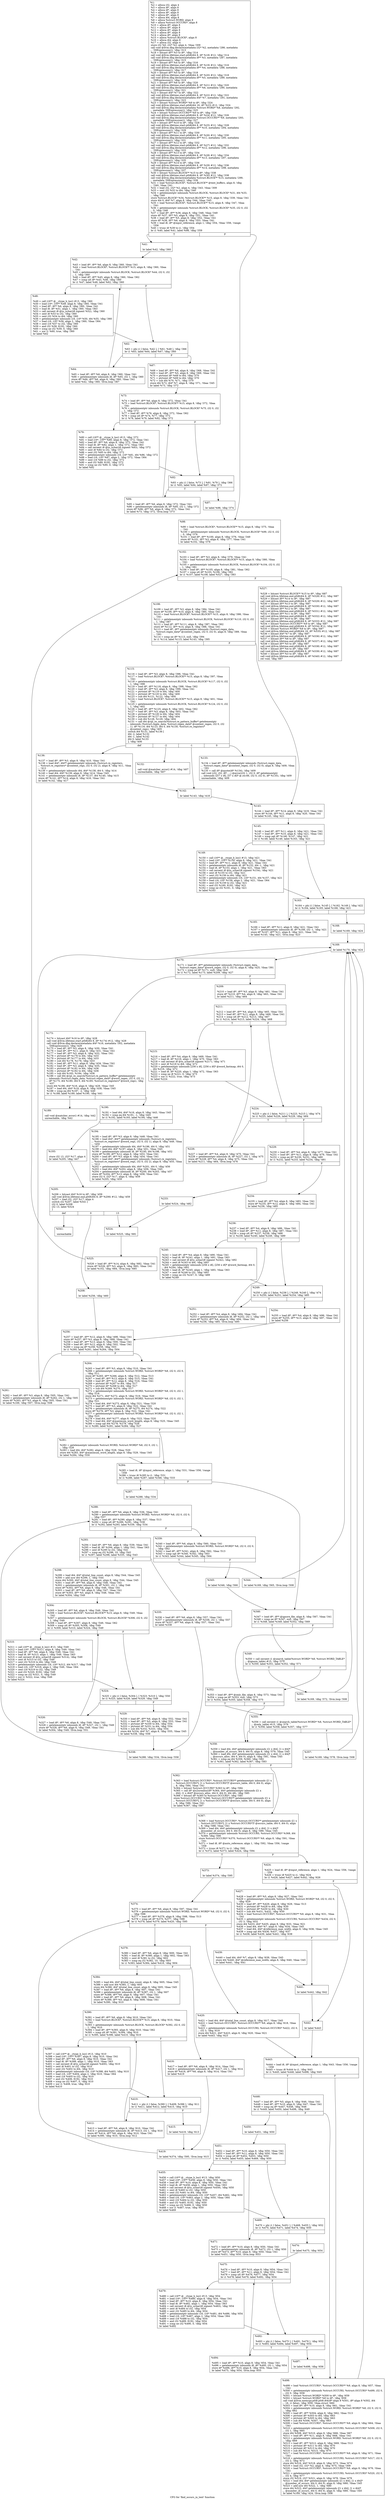 digraph "CFG for 'find_occurs_in_text' function" {
	label="CFG for 'find_occurs_in_text' function";

	Node0x221f180 [shape=record,label="{%1:\l  %2 = alloca i32, align 4\l  %3 = alloca i8*, align 8\l  %4 = alloca i8*, align 8\l  %5 = alloca i8*, align 8\l  %6 = alloca i8*, align 8\l  %7 = alloca i64, align 8\l  %8 = alloca %struct.WORD, align 8\l  %9 = alloca %struct.OCCURS*, align 8\l  %10 = alloca i8*, align 8\l  %11 = alloca i8*, align 8\l  %12 = alloca i8*, align 8\l  %13 = alloca i8*, align 8\l  %14 = alloca i8*, align 8\l  %15 = alloca %struct.BLOCK*, align 8\l  %16 = alloca i64, align 8\l  %17 = alloca i32, align 4\l  store i32 %0, i32* %2, align 4, !tbaa !309\l  call void @llvm.dbg.declare(metadata i32* %2, metadata !286, metadata\l... !DIExpression()), !dbg !313\l  %18 = bitcast i8** %3 to i8*, !dbg !314\l  call void @llvm.lifetime.start.p0i8(i64 8, i8* %18) #12, !dbg !314\l  call void @llvm.dbg.declare(metadata i8** %3, metadata !287, metadata\l... !DIExpression()), !dbg !315\l  %19 = bitcast i8** %4 to i8*, !dbg !316\l  call void @llvm.lifetime.start.p0i8(i64 8, i8* %19) #12, !dbg !316\l  call void @llvm.dbg.declare(metadata i8** %4, metadata !288, metadata\l... !DIExpression()), !dbg !317\l  %20 = bitcast i8** %5 to i8*, !dbg !318\l  call void @llvm.lifetime.start.p0i8(i64 8, i8* %20) #12, !dbg !318\l  call void @llvm.dbg.declare(metadata i8** %5, metadata !289, metadata\l... !DIExpression()), !dbg !319\l  %21 = bitcast i8** %6 to i8*, !dbg !320\l  call void @llvm.lifetime.start.p0i8(i64 8, i8* %21) #12, !dbg !320\l  call void @llvm.dbg.declare(metadata i8** %6, metadata !290, metadata\l... !DIExpression()), !dbg !321\l  %22 = bitcast i64* %7 to i8*, !dbg !322\l  call void @llvm.lifetime.start.p0i8(i64 8, i8* %22) #12, !dbg !322\l  call void @llvm.dbg.declare(metadata i64* %7, metadata !291, metadata\l... !DIExpression()), !dbg !323\l  %23 = bitcast %struct.WORD* %8 to i8*, !dbg !324\l  call void @llvm.lifetime.start.p0i8(i64 16, i8* %23) #12, !dbg !324\l  call void @llvm.dbg.declare(metadata %struct.WORD* %8, metadata !292,\l... metadata !DIExpression()), !dbg !325\l  %24 = bitcast %struct.OCCURS** %9 to i8*, !dbg !326\l  call void @llvm.lifetime.start.p0i8(i64 8, i8* %24) #12, !dbg !326\l  call void @llvm.dbg.declare(metadata %struct.OCCURS** %9, metadata !293,\l... metadata !DIExpression()), !dbg !327\l  %25 = bitcast i8** %10 to i8*, !dbg !328\l  call void @llvm.lifetime.start.p0i8(i64 8, i8* %25) #12, !dbg !328\l  call void @llvm.dbg.declare(metadata i8** %10, metadata !294, metadata\l... !DIExpression()), !dbg !329\l  %26 = bitcast i8** %11 to i8*, !dbg !330\l  call void @llvm.lifetime.start.p0i8(i64 8, i8* %26) #12, !dbg !330\l  call void @llvm.dbg.declare(metadata i8** %11, metadata !295, metadata\l... !DIExpression()), !dbg !331\l  %27 = bitcast i8** %12 to i8*, !dbg !332\l  call void @llvm.lifetime.start.p0i8(i64 8, i8* %27) #12, !dbg !332\l  call void @llvm.dbg.declare(metadata i8** %12, metadata !296, metadata\l... !DIExpression()), !dbg !333\l  %28 = bitcast i8** %13 to i8*, !dbg !334\l  call void @llvm.lifetime.start.p0i8(i64 8, i8* %28) #12, !dbg !334\l  call void @llvm.dbg.declare(metadata i8** %13, metadata !297, metadata\l... !DIExpression()), !dbg !335\l  %29 = bitcast i8** %14 to i8*, !dbg !336\l  call void @llvm.lifetime.start.p0i8(i64 8, i8* %29) #12, !dbg !336\l  call void @llvm.dbg.declare(metadata i8** %14, metadata !298, metadata\l... !DIExpression()), !dbg !337\l  %30 = bitcast %struct.BLOCK** %15 to i8*, !dbg !338\l  call void @llvm.lifetime.start.p0i8(i64 8, i8* %30) #12, !dbg !338\l  call void @llvm.dbg.declare(metadata %struct.BLOCK** %15, metadata !299,\l... metadata !DIExpression()), !dbg !339\l  %31 = load %struct.BLOCK*, %struct.BLOCK** @text_buffers, align 8, !dbg\l... !340, !tbaa !341\l  %32 = load i32, i32* %2, align 4, !dbg !343, !tbaa !309\l  %33 = sext i32 %32 to i64, !dbg !340\l  %34 = getelementptr inbounds %struct.BLOCK, %struct.BLOCK* %31, i64 %33,\l... !dbg !340\l  store %struct.BLOCK* %34, %struct.BLOCK** %15, align 8, !dbg !339, !tbaa !341\l  store i64 0, i64* %7, align 8, !dbg !344, !tbaa !345\l  %35 = load %struct.BLOCK*, %struct.BLOCK** %15, align 8, !dbg !347, !tbaa\l... !341\l  %36 = getelementptr inbounds %struct.BLOCK, %struct.BLOCK* %35, i32 0, i32\l... 0, !dbg !348\l  %37 = load i8*, i8** %36, align 8, !dbg !348, !tbaa !349\l  store i8* %37, i8** %5, align 8, !dbg !351, !tbaa !341\l  %38 = load i8*, i8** %5, align 8, !dbg !352, !tbaa !341\l  store i8* %38, i8** %6, align 8, !dbg !353, !tbaa !341\l  %39 = load i8, i8* @input_reference, align 1, !dbg !354, !tbaa !356, !range\l... !358\l  %40 = trunc i8 %39 to i1, !dbg !354\l  br i1 %40, label %41, label %98, !dbg !359\l|{<s0>T|<s1>F}}"];
	Node0x221f180:s0 -> Node0x221f580;
	Node0x221f180:s1 -> Node0x221f8f0;
	Node0x221f580 [shape=record,label="{%41:\l\l  br label %42, !dbg !360\l}"];
	Node0x221f580 -> Node0x221f5d0;
	Node0x221f5d0 [shape=record,label="{%42:\l\l  %43 = load i8*, i8** %6, align 8, !dbg !360, !tbaa !341\l  %44 = load %struct.BLOCK*, %struct.BLOCK** %15, align 8, !dbg !360, !tbaa\l... !341\l  %45 = getelementptr inbounds %struct.BLOCK, %struct.BLOCK* %44, i32 0, i32\l... 1, !dbg !360\l  %46 = load i8*, i8** %45, align 8, !dbg !360, !tbaa !362\l  %47 = icmp ult i8* %43, %46, !dbg !360\l  br i1 %47, label %48, label %62, !dbg !360\l|{<s0>T|<s1>F}}"];
	Node0x221f5d0:s0 -> Node0x221f620;
	Node0x221f5d0:s1 -> Node0x221f670;
	Node0x221f620 [shape=record,label="{%48:\l\l  %49 = call i16** @__ctype_b_loc() #13, !dbg !360\l  %50 = load i16*, i16** %49, align 8, !dbg !360, !tbaa !341\l  %51 = load i8*, i8** %6, align 8, !dbg !360, !tbaa !341\l  %52 = load i8, i8* %51, align 1, !dbg !360, !tbaa !363\l  %53 = call zeroext i8 @to_uchar(i8 signext %52), !dbg !360\l  %54 = zext i8 %53 to i32, !dbg !360\l  %55 = sext i32 %54 to i64, !dbg !360\l  %56 = getelementptr inbounds i16, i16* %50, i64 %55, !dbg !360\l  %57 = load i16, i16* %56, align 2, !dbg !360, !tbaa !364\l  %58 = zext i16 %57 to i32, !dbg !360\l  %59 = and i32 %58, 8192, !dbg !360\l  %60 = icmp ne i32 %59, 0, !dbg !360\l  %61 = xor i1 %60, true, !dbg !360\l  br label %62\l}"];
	Node0x221f620 -> Node0x221f670;
	Node0x221f670 [shape=record,label="{%62:\l\l  %63 = phi i1 [ false, %42 ], [ %61, %48 ], !dbg !366\l  br i1 %63, label %64, label %67, !dbg !360\l|{<s0>T|<s1>F}}"];
	Node0x221f670:s0 -> Node0x221f6c0;
	Node0x221f670:s1 -> Node0x221f710;
	Node0x221f6c0 [shape=record,label="{%64:\l\l  %65 = load i8*, i8** %6, align 8, !dbg !360, !tbaa !341\l  %66 = getelementptr inbounds i8, i8* %65, i32 1, !dbg !360\l  store i8* %66, i8** %6, align 8, !dbg !360, !tbaa !341\l  br label %42, !dbg !360, !llvm.loop !367\l}"];
	Node0x221f6c0 -> Node0x221f5d0;
	Node0x221f710 [shape=record,label="{%67:\l\l  %68 = load i8*, i8** %6, align 8, !dbg !368, !tbaa !341\l  %69 = load i8*, i8** %5, align 8, !dbg !369, !tbaa !341\l  %70 = ptrtoint i8* %68 to i64, !dbg !370\l  %71 = ptrtoint i8* %69 to i64, !dbg !370\l  %72 = sub i64 %70, %71, !dbg !370\l  store i64 %72, i64* %7, align 8, !dbg !371, !tbaa !345\l  br label %73, !dbg !372\l}"];
	Node0x221f710 -> Node0x221f760;
	Node0x221f760 [shape=record,label="{%73:\l\l  %74 = load i8*, i8** %6, align 8, !dbg !372, !tbaa !341\l  %75 = load %struct.BLOCK*, %struct.BLOCK** %15, align 8, !dbg !372, !tbaa\l... !341\l  %76 = getelementptr inbounds %struct.BLOCK, %struct.BLOCK* %75, i32 0, i32\l... 1, !dbg !372\l  %77 = load i8*, i8** %76, align 8, !dbg !372, !tbaa !362\l  %78 = icmp ult i8* %74, %77, !dbg !372\l  br i1 %78, label %79, label %92, !dbg !372\l|{<s0>T|<s1>F}}"];
	Node0x221f760:s0 -> Node0x221f7b0;
	Node0x221f760:s1 -> Node0x221f800;
	Node0x221f7b0 [shape=record,label="{%79:\l\l  %80 = call i16** @__ctype_b_loc() #13, !dbg !372\l  %81 = load i16*, i16** %80, align 8, !dbg !372, !tbaa !341\l  %82 = load i8*, i8** %6, align 8, !dbg !372, !tbaa !341\l  %83 = load i8, i8* %82, align 1, !dbg !372, !tbaa !363\l  %84 = call zeroext i8 @to_uchar(i8 signext %83), !dbg !372\l  %85 = zext i8 %84 to i32, !dbg !372\l  %86 = sext i32 %85 to i64, !dbg !372\l  %87 = getelementptr inbounds i16, i16* %81, i64 %86, !dbg !372\l  %88 = load i16, i16* %87, align 2, !dbg !372, !tbaa !364\l  %89 = zext i16 %88 to i32, !dbg !372\l  %90 = and i32 %89, 8192, !dbg !372\l  %91 = icmp ne i32 %90, 0, !dbg !372\l  br label %92\l}"];
	Node0x221f7b0 -> Node0x221f800;
	Node0x221f800 [shape=record,label="{%92:\l\l  %93 = phi i1 [ false, %73 ], [ %91, %79 ], !dbg !366\l  br i1 %93, label %94, label %97, !dbg !372\l|{<s0>T|<s1>F}}"];
	Node0x221f800:s0 -> Node0x221f850;
	Node0x221f800:s1 -> Node0x221f8a0;
	Node0x221f850 [shape=record,label="{%94:\l\l  %95 = load i8*, i8** %6, align 8, !dbg !372, !tbaa !341\l  %96 = getelementptr inbounds i8, i8* %95, i32 1, !dbg !372\l  store i8* %96, i8** %6, align 8, !dbg !372, !tbaa !341\l  br label %73, !dbg !372, !llvm.loop !373\l}"];
	Node0x221f850 -> Node0x221f760;
	Node0x221f8a0 [shape=record,label="{%97:\l\l  br label %98, !dbg !374\l}"];
	Node0x221f8a0 -> Node0x221f8f0;
	Node0x221f8f0 [shape=record,label="{%98:\l\l  %99 = load %struct.BLOCK*, %struct.BLOCK** %15, align 8, !dbg !375, !tbaa\l... !341\l  %100 = getelementptr inbounds %struct.BLOCK, %struct.BLOCK* %99, i32 0, i32\l... 0, !dbg !376\l  %101 = load i8*, i8** %100, align 8, !dbg !376, !tbaa !349\l  store i8* %101, i8** %3, align 8, !dbg !377, !tbaa !341\l  br label %102, !dbg !378\l}"];
	Node0x221f8f0 -> Node0x221f940;
	Node0x221f940 [shape=record,label="{%102:\l\l  %103 = load i8*, i8** %3, align 8, !dbg !379, !tbaa !341\l  %104 = load %struct.BLOCK*, %struct.BLOCK** %15, align 8, !dbg !380, !tbaa\l... !341\l  %105 = getelementptr inbounds %struct.BLOCK, %struct.BLOCK* %104, i32 0, i32\l... 1, !dbg !381\l  %106 = load i8*, i8** %105, align 8, !dbg !381, !tbaa !362\l  %107 = icmp ult i8* %103, %106, !dbg !382\l  br i1 %107, label %108, label %527, !dbg !383\l|{<s0>T|<s1>F}}"];
	Node0x221f940:s0 -> Node0x221f990;
	Node0x221f940:s1 -> Node0x2221740;
	Node0x221f990 [shape=record,label="{%108:\l\l  %109 = load i8*, i8** %3, align 8, !dbg !384, !tbaa !341\l  store i8* %109, i8** %10, align 8, !dbg !385, !tbaa !341\l  %110 = load %struct.BLOCK*, %struct.BLOCK** %15, align 8, !dbg !386, !tbaa\l... !341\l  %111 = getelementptr inbounds %struct.BLOCK, %struct.BLOCK* %110, i32 0, i32\l... 1, !dbg !387\l  %112 = load i8*, i8** %111, align 8, !dbg !387, !tbaa !362\l  store i8* %112, i8** %14, align 8, !dbg !388, !tbaa !341\l  %113 = load i8*, i8** getelementptr inbounds (%struct.regex_data,\l... %struct.regex_data* @context_regex, i32 0, i32 0), align 8, !dbg !389, !tbaa\l... !391\l  %114 = icmp ne i8* %113, null, !dbg !394\l  br i1 %114, label %115, label %143, !dbg !395\l|{<s0>T|<s1>F}}"];
	Node0x221f990:s0 -> Node0x221f9e0;
	Node0x221f990:s1 -> Node0x221fb70;
	Node0x221f9e0 [shape=record,label="{%115:\l\l  %116 = load i8*, i8** %3, align 8, !dbg !396, !tbaa !341\l  %117 = load %struct.BLOCK*, %struct.BLOCK** %15, align 8, !dbg !397, !tbaa\l... !341\l  %118 = getelementptr inbounds %struct.BLOCK, %struct.BLOCK* %117, i32 0, i32\l... 1, !dbg !398\l  %119 = load i8*, i8** %118, align 8, !dbg !398, !tbaa !362\l  %120 = load i8*, i8** %3, align 8, !dbg !399, !tbaa !341\l  %121 = ptrtoint i8* %119 to i64, !dbg !400\l  %122 = ptrtoint i8* %120 to i64, !dbg !400\l  %123 = sub i64 %121, %122, !dbg !400\l  %124 = load %struct.BLOCK*, %struct.BLOCK** %15, align 8, !dbg !401, !tbaa\l... !341\l  %125 = getelementptr inbounds %struct.BLOCK, %struct.BLOCK* %124, i32 0, i32\l... 1, !dbg !402\l  %126 = load i8*, i8** %125, align 8, !dbg !402, !tbaa !362\l  %127 = load i8*, i8** %3, align 8, !dbg !403, !tbaa !341\l  %128 = ptrtoint i8* %126 to i64, !dbg !404\l  %129 = ptrtoint i8* %127 to i64, !dbg !404\l  %130 = sub i64 %128, %129, !dbg !404\l  %131 = call i64 @rpl_re_search(%struct.re_pattern_buffer* getelementptr\l... inbounds (%struct.regex_data, %struct.regex_data* @context_regex, i32 0, i32\l... 1), i8* %116, i64 %123, i64 0, i64 %130, %struct.re_registers*\l... @context_regs), !dbg !405\l  switch i64 %131, label %136 [\l    i64 -2, label %132\l    i64 -1, label %142\l    i64 0, label %133\l  ], !dbg !406\l|{<s0>def|<s1>-2|<s2>-1|<s3>0}}"];
	Node0x221f9e0:s0 -> Node0x221fad0;
	Node0x221f9e0:s1 -> Node0x221fa30;
	Node0x221f9e0:s2 -> Node0x221fb20;
	Node0x221f9e0:s3 -> Node0x221fa80;
	Node0x221fa30 [shape=record,label="{%132:\l\l  call void @matcher_error() #14, !dbg !407\l  unreachable, !dbg !407\l}"];
	Node0x221fa80 [shape=record,label="{%133:\l\l  %134 = load i8*, i8** getelementptr inbounds (%struct.regex_data,\l... %struct.regex_data* @context_regex, i32 0, i32 0), align 8, !dbg !409, !tbaa\l... !391\l  %135 = call i8* @quote(i8* %134), !dbg !409\l  call void (i32, i32, i8*, ...) @error(i32 1, i32 0, i8* getelementptr\l... inbounds ([57 x i8], [57 x i8]* @.str.66, i32 0, i32 0), i8* %135), !dbg !409\l  unreachable, !dbg !409\l}"];
	Node0x221fad0 [shape=record,label="{%136:\l\l  %137 = load i8*, i8** %3, align 8, !dbg !410, !tbaa !341\l  %138 = load i64*, i64** getelementptr inbounds (%struct.re_registers,\l... %struct.re_registers* @context_regs, i32 0, i32 2), align 8, !dbg !411, !tbaa\l... !412\l  %139 = getelementptr inbounds i64, i64* %138, i64 0, !dbg !414\l  %140 = load i64, i64* %139, align 8, !dbg !414, !tbaa !345\l  %141 = getelementptr inbounds i8, i8* %137, i64 %140, !dbg !415\l  store i8* %141, i8** %14, align 8, !dbg !416, !tbaa !341\l  br label %142, !dbg !417\l}"];
	Node0x221fad0 -> Node0x221fb20;
	Node0x221fb20 [shape=record,label="{%142:\l\l  br label %143, !dbg !418\l}"];
	Node0x221fb20 -> Node0x221fb70;
	Node0x221fb70 [shape=record,label="{%143:\l\l  %144 = load i8*, i8** %14, align 8, !dbg !419, !tbaa !341\l  store i8* %144, i8** %11, align 8, !dbg !420, !tbaa !341\l  br label %145, !dbg !421\l}"];
	Node0x221fb70 -> Node0x221fbc0;
	Node0x221fbc0 [shape=record,label="{%145:\l\l  %146 = load i8*, i8** %11, align 8, !dbg !421, !tbaa !341\l  %147 = load i8*, i8** %10, align 8, !dbg !421, !tbaa !341\l  %148 = icmp ugt i8* %146, %147, !dbg !421\l  br i1 %148, label %149, label %163, !dbg !421\l|{<s0>T|<s1>F}}"];
	Node0x221fbc0:s0 -> Node0x221fc10;
	Node0x221fbc0:s1 -> Node0x221fc60;
	Node0x221fc10 [shape=record,label="{%149:\l\l  %150 = call i16** @__ctype_b_loc() #13, !dbg !421\l  %151 = load i16*, i16** %150, align 8, !dbg !421, !tbaa !341\l  %152 = load i8*, i8** %11, align 8, !dbg !421, !tbaa !341\l  %153 = getelementptr inbounds i8, i8* %152, i64 -1, !dbg !421\l  %154 = load i8, i8* %153, align 1, !dbg !421, !tbaa !363\l  %155 = call zeroext i8 @to_uchar(i8 signext %154), !dbg !421\l  %156 = zext i8 %155 to i32, !dbg !421\l  %157 = sext i32 %156 to i64, !dbg !421\l  %158 = getelementptr inbounds i16, i16* %151, i64 %157, !dbg !421\l  %159 = load i16, i16* %158, align 2, !dbg !421, !tbaa !364\l  %160 = zext i16 %159 to i32, !dbg !421\l  %161 = and i32 %160, 8192, !dbg !421\l  %162 = icmp ne i32 %161, 0, !dbg !421\l  br label %163\l}"];
	Node0x221fc10 -> Node0x221fc60;
	Node0x221fc60 [shape=record,label="{%163:\l\l  %164 = phi i1 [ false, %145 ], [ %162, %149 ], !dbg !422\l  br i1 %164, label %165, label %168, !dbg !421\l|{<s0>T|<s1>F}}"];
	Node0x221fc60:s0 -> Node0x221fcb0;
	Node0x221fc60:s1 -> Node0x221fd00;
	Node0x221fcb0 [shape=record,label="{%165:\l\l  %166 = load i8*, i8** %11, align 8, !dbg !421, !tbaa !341\l  %167 = getelementptr inbounds i8, i8* %166, i32 -1, !dbg !421\l  store i8* %167, i8** %11, align 8, !dbg !421, !tbaa !341\l  br label %145, !dbg !421, !llvm.loop !423\l}"];
	Node0x221fcb0 -> Node0x221fbc0;
	Node0x221fd00 [shape=record,label="{%168:\l\l  br label %169, !dbg !424\l}"];
	Node0x221fd00 -> Node0x221fd50;
	Node0x221fd50 [shape=record,label="{%169:\l\l  br label %170, !dbg !424\l}"];
	Node0x221fd50 -> Node0x221fda0;
	Node0x221fda0 [shape=record,label="{%170:\l\l  %171 = load i8*, i8** getelementptr inbounds (%struct.regex_data,\l... %struct.regex_data* @word_regex, i32 0, i32 0), align 8, !dbg !425, !tbaa !391\l  %172 = icmp ne i8* %171, null, !dbg !426\l  br i1 %172, label %173, label %209, !dbg !427\l|{<s0>T|<s1>F}}"];
	Node0x221fda0:s0 -> Node0x221fdf0;
	Node0x221fda0:s1 -> Node0x2220020;
	Node0x221fdf0 [shape=record,label="{%173:\l\l  %174 = bitcast i64* %16 to i8*, !dbg !428\l  call void @llvm.lifetime.start.p0i8(i64 8, i8* %174) #12, !dbg !428\l  call void @llvm.dbg.declare(metadata i64* %16, metadata !302, metadata\l... !DIExpression()), !dbg !429\l  %175 = load i8*, i8** %3, align 8, !dbg !430, !tbaa !341\l  %176 = load i8*, i8** %11, align 8, !dbg !431, !tbaa !341\l  %177 = load i8*, i8** %3, align 8, !dbg !432, !tbaa !341\l  %178 = ptrtoint i8* %176 to i64, !dbg !433\l  %179 = ptrtoint i8* %177 to i64, !dbg !433\l  %180 = sub i64 %178, %179, !dbg !433\l  %181 = load i8*, i8** %11, align 8, !dbg !434, !tbaa !341\l  %182 = load i8*, i8** %3, align 8, !dbg !435, !tbaa !341\l  %183 = ptrtoint i8* %181 to i64, !dbg !436\l  %184 = ptrtoint i8* %182 to i64, !dbg !436\l  %185 = sub i64 %183, %184, !dbg !436\l  %186 = call i64 @rpl_re_search(%struct.re_pattern_buffer* getelementptr\l... inbounds (%struct.regex_data, %struct.regex_data* @word_regex, i32 0, i32 1),\l... i8* %175, i64 %180, i64 0, i64 %185, %struct.re_registers* @word_regs), !dbg\l... !437\l  store i64 %186, i64* %16, align 8, !dbg !429, !tbaa !345\l  %187 = load i64, i64* %16, align 8, !dbg !438, !tbaa !345\l  %188 = icmp eq i64 %187, -2, !dbg !440\l  br i1 %188, label %189, label %190, !dbg !441\l|{<s0>T|<s1>F}}"];
	Node0x221fdf0:s0 -> Node0x221fe40;
	Node0x221fdf0:s1 -> Node0x221fe90;
	Node0x221fe40 [shape=record,label="{%189:\l\l  call void @matcher_error() #14, !dbg !442\l  unreachable, !dbg !442\l}"];
	Node0x221fe90 [shape=record,label="{%190:\l\l  %191 = load i64, i64* %16, align 8, !dbg !443, !tbaa !345\l  %192 = icmp eq i64 %191, -1, !dbg !445\l  br i1 %192, label %193, label %194, !dbg !446\l|{<s0>T|<s1>F}}"];
	Node0x221fe90:s0 -> Node0x221fee0;
	Node0x221fe90:s1 -> Node0x221ff30;
	Node0x221fee0 [shape=record,label="{%193:\l\l  store i32 13, i32* %17, align 4\l  br label %205, !dbg !447\l}"];
	Node0x221fee0 -> Node0x221ff80;
	Node0x221ff30 [shape=record,label="{%194:\l\l  %195 = load i8*, i8** %3, align 8, !dbg !448, !tbaa !341\l  %196 = load i64*, i64** getelementptr inbounds (%struct.re_registers,\l... %struct.re_registers* @word_regs, i32 0, i32 1), align 8, !dbg !449, !tbaa\l... !450\l  %197 = getelementptr inbounds i64, i64* %196, i64 0, !dbg !451\l  %198 = load i64, i64* %197, align 8, !dbg !451, !tbaa !345\l  %199 = getelementptr inbounds i8, i8* %195, i64 %198, !dbg !452\l  store i8* %199, i8** %12, align 8, !dbg !453, !tbaa !341\l  %200 = load i8*, i8** %3, align 8, !dbg !454, !tbaa !341\l  %201 = load i64*, i64** getelementptr inbounds (%struct.re_registers,\l... %struct.re_registers* @word_regs, i32 0, i32 2), align 8, !dbg !455, !tbaa\l... !412\l  %202 = getelementptr inbounds i64, i64* %201, i64 0, !dbg !456\l  %203 = load i64, i64* %202, align 8, !dbg !456, !tbaa !345\l  %204 = getelementptr inbounds i8, i8* %200, i64 %203, !dbg !457\l  store i8* %204, i8** %13, align 8, !dbg !458, !tbaa !341\l  store i32 0, i32* %17, align 4, !dbg !459\l  br label %205, !dbg !459\l}"];
	Node0x221ff30 -> Node0x221ff80;
	Node0x221ff80 [shape=record,label="{%205:\l\l  %206 = bitcast i64* %16 to i8*, !dbg !459\l  call void @llvm.lifetime.end.p0i8(i64 8, i8* %206) #12, !dbg !459\l  %207 = load i32, i32* %17, align 4\l  switch i32 %207, label %541 [\l    i32 0, label %208\l    i32 13, label %524\l  ]\l|{<s0>def|<s1>0|<s2>13}}"];
	Node0x221ff80:s0 -> Node0x2221790;
	Node0x221ff80:s1 -> Node0x221ffd0;
	Node0x221ff80:s2 -> Node0x22216a0;
	Node0x221ffd0 [shape=record,label="{%208:\l\l  br label %256, !dbg !460\l}"];
	Node0x221ffd0 -> Node0x2220430;
	Node0x2220020 [shape=record,label="{%209:\l\l  %210 = load i8*, i8** %3, align 8, !dbg !461, !tbaa !341\l  store i8* %210, i8** %4, align 8, !dbg !463, !tbaa !341\l  br label %211, !dbg !464\l}"];
	Node0x2220020 -> Node0x2220070;
	Node0x2220070 [shape=record,label="{%211:\l\l  %212 = load i8*, i8** %4, align 8, !dbg !465, !tbaa !341\l  %213 = load i8*, i8** %11, align 8, !dbg !466, !tbaa !341\l  %214 = icmp ult i8* %212, %213, !dbg !467\l  br i1 %214, label %215, label %224, !dbg !468\l|{<s0>T|<s1>F}}"];
	Node0x2220070:s0 -> Node0x22200c0;
	Node0x2220070:s1 -> Node0x2220110;
	Node0x22200c0 [shape=record,label="{%215:\l\l  %216 = load i8*, i8** %4, align 8, !dbg !469, !tbaa !341\l  %217 = load i8, i8* %216, align 1, !dbg !470, !tbaa !363\l  %218 = call zeroext i8 @to_uchar(i8 signext %217), !dbg !471\l  %219 = zext i8 %218 to i64, !dbg !472\l  %220 = getelementptr inbounds [256 x i8], [256 x i8]* @word_fastmap, i64 0,\l... i64 %219, !dbg !472\l  %221 = load i8, i8* %220, align 1, !dbg !472, !tbaa !363\l  %222 = icmp ne i8 %221, 0, !dbg !473\l  %223 = xor i1 %222, true, !dbg !473\l  br label %224\l}"];
	Node0x22200c0 -> Node0x2220110;
	Node0x2220110 [shape=record,label="{%224:\l\l  %225 = phi i1 [ false, %211 ], [ %223, %215 ], !dbg !474\l  br i1 %225, label %226, label %229, !dbg !464\l|{<s0>T|<s1>F}}"];
	Node0x2220110:s0 -> Node0x2220160;
	Node0x2220110:s1 -> Node0x22201b0;
	Node0x2220160 [shape=record,label="{%226:\l\l  %227 = load i8*, i8** %4, align 8, !dbg !475, !tbaa !341\l  %228 = getelementptr inbounds i8, i8* %227, i32 1, !dbg !475\l  store i8* %228, i8** %4, align 8, !dbg !475, !tbaa !341\l  br label %211, !dbg !464, !llvm.loop !476\l}"];
	Node0x2220160 -> Node0x2220070;
	Node0x22201b0 [shape=record,label="{%229:\l\l  %230 = load i8*, i8** %4, align 8, !dbg !477, !tbaa !341\l  %231 = load i8*, i8** %11, align 8, !dbg !479, !tbaa !341\l  %232 = icmp eq i8* %230, %231, !dbg !480\l  br i1 %232, label %233, label %234, !dbg !481\l|{<s0>T|<s1>F}}"];
	Node0x22201b0:s0 -> Node0x2220200;
	Node0x22201b0:s1 -> Node0x2220250;
	Node0x2220200 [shape=record,label="{%233:\l\l  br label %524, !dbg !482\l}"];
	Node0x2220200 -> Node0x22216a0;
	Node0x2220250 [shape=record,label="{%234:\l\l  %235 = load i8*, i8** %4, align 8, !dbg !483, !tbaa !341\l  store i8* %235, i8** %12, align 8, !dbg !484, !tbaa !341\l  br label %236, !dbg !485\l}"];
	Node0x2220250 -> Node0x22202a0;
	Node0x22202a0 [shape=record,label="{%236:\l\l  %237 = load i8*, i8** %4, align 8, !dbg !486, !tbaa !341\l  %238 = load i8*, i8** %11, align 8, !dbg !487, !tbaa !341\l  %239 = icmp ult i8* %237, %238, !dbg !488\l  br i1 %239, label %240, label %249, !dbg !489\l|{<s0>T|<s1>F}}"];
	Node0x22202a0:s0 -> Node0x22202f0;
	Node0x22202a0:s1 -> Node0x2220340;
	Node0x22202f0 [shape=record,label="{%240:\l\l  %241 = load i8*, i8** %4, align 8, !dbg !490, !tbaa !341\l  %242 = load i8, i8* %241, align 1, !dbg !491, !tbaa !363\l  %243 = call zeroext i8 @to_uchar(i8 signext %242), !dbg !492\l  %244 = zext i8 %243 to i64, !dbg !493\l  %245 = getelementptr inbounds [256 x i8], [256 x i8]* @word_fastmap, i64 0,\l... i64 %244, !dbg !493\l  %246 = load i8, i8* %245, align 1, !dbg !493, !tbaa !363\l  %247 = sext i8 %246 to i32, !dbg !493\l  %248 = icmp ne i32 %247, 0, !dbg !489\l  br label %249\l}"];
	Node0x22202f0 -> Node0x2220340;
	Node0x2220340 [shape=record,label="{%249:\l\l  %250 = phi i1 [ false, %236 ], [ %248, %240 ], !dbg !474\l  br i1 %250, label %251, label %254, !dbg !485\l|{<s0>T|<s1>F}}"];
	Node0x2220340:s0 -> Node0x2220390;
	Node0x2220340:s1 -> Node0x22203e0;
	Node0x2220390 [shape=record,label="{%251:\l\l  %252 = load i8*, i8** %4, align 8, !dbg !494, !tbaa !341\l  %253 = getelementptr inbounds i8, i8* %252, i32 1, !dbg !494\l  store i8* %253, i8** %4, align 8, !dbg !494, !tbaa !341\l  br label %236, !dbg !485, !llvm.loop !495\l}"];
	Node0x2220390 -> Node0x22202a0;
	Node0x22203e0 [shape=record,label="{%254:\l\l  %255 = load i8*, i8** %4, align 8, !dbg !496, !tbaa !341\l  store i8* %255, i8** %13, align 8, !dbg !497, !tbaa !341\l  br label %256\l}"];
	Node0x22203e0 -> Node0x2220430;
	Node0x2220430 [shape=record,label="{%256:\l\l  %257 = load i8*, i8** %12, align 8, !dbg !498, !tbaa !341\l  store i8* %257, i8** %3, align 8, !dbg !499, !tbaa !341\l  %258 = load i8*, i8** %13, align 8, !dbg !500, !tbaa !341\l  %259 = load i8*, i8** %12, align 8, !dbg !502, !tbaa !341\l  %260 = icmp eq i8* %258, %259, !dbg !503\l  br i1 %260, label %261, label %264, !dbg !504\l|{<s0>T|<s1>F}}"];
	Node0x2220430:s0 -> Node0x2220480;
	Node0x2220430:s1 -> Node0x22204d0;
	Node0x2220480 [shape=record,label="{%261:\l\l  %262 = load i8*, i8** %3, align 8, !dbg !505, !tbaa !341\l  %263 = getelementptr inbounds i8, i8* %262, i32 1, !dbg !505\l  store i8* %263, i8** %3, align 8, !dbg !505, !tbaa !341\l  br label %169, !dbg !507, !llvm.loop !508\l}"];
	Node0x2220480 -> Node0x221fd50;
	Node0x22204d0 [shape=record,label="{%264:\l\l  %265 = load i8*, i8** %3, align 8, !dbg !510, !tbaa !341\l  %266 = getelementptr inbounds %struct.WORD, %struct.WORD* %8, i32 0, i32 0,\l... !dbg !511\l  store i8* %265, i8** %266, align 8, !dbg !512, !tbaa !513\l  %267 = load i8*, i8** %13, align 8, !dbg !515, !tbaa !341\l  %268 = load i8*, i8** %12, align 8, !dbg !516, !tbaa !341\l  %269 = ptrtoint i8* %267 to i64, !dbg !517\l  %270 = ptrtoint i8* %268 to i64, !dbg !517\l  %271 = sub i64 %269, %270, !dbg !517\l  %272 = getelementptr inbounds %struct.WORD, %struct.WORD* %8, i32 0, i32 1,\l... !dbg !518\l  store i64 %271, i64* %272, align 8, !dbg !519, !tbaa !520\l  %273 = getelementptr inbounds %struct.WORD, %struct.WORD* %8, i32 0, i32 1,\l... !dbg !521\l  %274 = load i64, i64* %273, align 8, !dbg !521, !tbaa !520\l  %275 = load i8*, i8** %3, align 8, !dbg !522, !tbaa !341\l  %276 = getelementptr inbounds i8, i8* %275, i64 %274, !dbg !522\l  store i8* %276, i8** %3, align 8, !dbg !522, !tbaa !341\l  %277 = getelementptr inbounds %struct.WORD, %struct.WORD* %8, i32 0, i32 1,\l... !dbg !523\l  %278 = load i64, i64* %277, align 8, !dbg !523, !tbaa !520\l  %279 = load i64, i64* @maximum_word_length, align 8, !dbg !525, !tbaa !345\l  %280 = icmp sgt i64 %278, %279, !dbg !526\l  br i1 %280, label %281, label %284, !dbg !527\l|{<s0>T|<s1>F}}"];
	Node0x22204d0:s0 -> Node0x2220520;
	Node0x22204d0:s1 -> Node0x2220570;
	Node0x2220520 [shape=record,label="{%281:\l\l  %282 = getelementptr inbounds %struct.WORD, %struct.WORD* %8, i32 0, i32 1,\l... !dbg !528\l  %283 = load i64, i64* %282, align 8, !dbg !528, !tbaa !520\l  store i64 %283, i64* @maximum_word_length, align 8, !dbg !529, !tbaa !345\l  br label %284, !dbg !530\l}"];
	Node0x2220520 -> Node0x2220570;
	Node0x2220570 [shape=record,label="{%284:\l\l  %285 = load i8, i8* @input_reference, align 1, !dbg !531, !tbaa !356, !range\l... !358\l  %286 = trunc i8 %285 to i1, !dbg !531\l  br i1 %286, label %287, label %346, !dbg !533\l|{<s0>T|<s1>F}}"];
	Node0x2220570:s0 -> Node0x22205c0;
	Node0x2220570:s1 -> Node0x2220a20;
	Node0x22205c0 [shape=record,label="{%287:\l\l  br label %288, !dbg !534\l}"];
	Node0x22205c0 -> Node0x2220610;
	Node0x2220610 [shape=record,label="{%288:\l\l  %289 = load i8*, i8** %6, align 8, !dbg !536, !tbaa !341\l  %290 = getelementptr inbounds %struct.WORD, %struct.WORD* %8, i32 0, i32 0,\l... !dbg !537\l  %291 = load i8*, i8** %290, align 8, !dbg !537, !tbaa !513\l  %292 = icmp ult i8* %289, %291, !dbg !538\l  br i1 %292, label %293, label %339, !dbg !534\l|{<s0>T|<s1>F}}"];
	Node0x2220610:s0 -> Node0x2220660;
	Node0x2220610:s1 -> Node0x2220930;
	Node0x2220660 [shape=record,label="{%293:\l\l  %294 = load i8*, i8** %6, align 8, !dbg !539, !tbaa !341\l  %295 = load i8, i8* %294, align 1, !dbg !541, !tbaa !363\l  %296 = sext i8 %295 to i32, !dbg !541\l  %297 = icmp eq i32 %296, 10, !dbg !542\l  br i1 %297, label %298, label %335, !dbg !543\l|{<s0>T|<s1>F}}"];
	Node0x2220660:s0 -> Node0x22206b0;
	Node0x2220660:s1 -> Node0x2220890;
	Node0x22206b0 [shape=record,label="{%298:\l\l  %299 = load i64, i64* @total_line_count, align 8, !dbg !544, !tbaa !345\l  %300 = add nsw i64 %299, 1, !dbg !544\l  store i64 %300, i64* @total_line_count, align 8, !dbg !544, !tbaa !345\l  %301 = load i8*, i8** %6, align 8, !dbg !546, !tbaa !341\l  %302 = getelementptr inbounds i8, i8* %301, i32 1, !dbg !546\l  store i8* %302, i8** %6, align 8, !dbg !546, !tbaa !341\l  %303 = load i8*, i8** %6, align 8, !dbg !547, !tbaa !341\l  store i8* %303, i8** %5, align 8, !dbg !548, !tbaa !341\l  br label %304, !dbg !549\l}"];
	Node0x22206b0 -> Node0x2220700;
	Node0x2220700 [shape=record,label="{%304:\l\l  %305 = load i8*, i8** %6, align 8, !dbg !549, !tbaa !341\l  %306 = load %struct.BLOCK*, %struct.BLOCK** %15, align 8, !dbg !549, !tbaa\l... !341\l  %307 = getelementptr inbounds %struct.BLOCK, %struct.BLOCK* %306, i32 0, i32\l... 1, !dbg !549\l  %308 = load i8*, i8** %307, align 8, !dbg !549, !tbaa !362\l  %309 = icmp ult i8* %305, %308, !dbg !549\l  br i1 %309, label %310, label %324, !dbg !549\l|{<s0>T|<s1>F}}"];
	Node0x2220700:s0 -> Node0x2220750;
	Node0x2220700:s1 -> Node0x22207a0;
	Node0x2220750 [shape=record,label="{%310:\l\l  %311 = call i16** @__ctype_b_loc() #13, !dbg !549\l  %312 = load i16*, i16** %311, align 8, !dbg !549, !tbaa !341\l  %313 = load i8*, i8** %6, align 8, !dbg !549, !tbaa !341\l  %314 = load i8, i8* %313, align 1, !dbg !549, !tbaa !363\l  %315 = call zeroext i8 @to_uchar(i8 signext %314), !dbg !549\l  %316 = zext i8 %315 to i32, !dbg !549\l  %317 = sext i32 %316 to i64, !dbg !549\l  %318 = getelementptr inbounds i16, i16* %312, i64 %317, !dbg !549\l  %319 = load i16, i16* %318, align 2, !dbg !549, !tbaa !364\l  %320 = zext i16 %319 to i32, !dbg !549\l  %321 = and i32 %320, 8192, !dbg !549\l  %322 = icmp ne i32 %321, 0, !dbg !549\l  %323 = xor i1 %322, true, !dbg !549\l  br label %324\l}"];
	Node0x2220750 -> Node0x22207a0;
	Node0x22207a0 [shape=record,label="{%324:\l\l  %325 = phi i1 [ false, %304 ], [ %323, %310 ], !dbg !550\l  br i1 %325, label %326, label %329, !dbg !549\l|{<s0>T|<s1>F}}"];
	Node0x22207a0:s0 -> Node0x22207f0;
	Node0x22207a0:s1 -> Node0x2220840;
	Node0x22207f0 [shape=record,label="{%326:\l\l  %327 = load i8*, i8** %6, align 8, !dbg !549, !tbaa !341\l  %328 = getelementptr inbounds i8, i8* %327, i32 1, !dbg !549\l  store i8* %328, i8** %6, align 8, !dbg !549, !tbaa !341\l  br label %304, !dbg !549, !llvm.loop !551\l}"];
	Node0x22207f0 -> Node0x2220700;
	Node0x2220840 [shape=record,label="{%329:\l\l  %330 = load i8*, i8** %6, align 8, !dbg !552, !tbaa !341\l  %331 = load i8*, i8** %5, align 8, !dbg !553, !tbaa !341\l  %332 = ptrtoint i8* %330 to i64, !dbg !554\l  %333 = ptrtoint i8* %331 to i64, !dbg !554\l  %334 = sub i64 %332, %333, !dbg !554\l  store i64 %334, i64* %7, align 8, !dbg !555, !tbaa !345\l  br label %338, !dbg !556\l}"];
	Node0x2220840 -> Node0x22208e0;
	Node0x2220890 [shape=record,label="{%335:\l\l  %336 = load i8*, i8** %6, align 8, !dbg !557, !tbaa !341\l  %337 = getelementptr inbounds i8, i8* %336, i32 1, !dbg !557\l  store i8* %337, i8** %6, align 8, !dbg !557, !tbaa !341\l  br label %338\l}"];
	Node0x2220890 -> Node0x22208e0;
	Node0x22208e0 [shape=record,label="{%338:\l\l  br label %288, !dbg !534, !llvm.loop !558\l}"];
	Node0x22208e0 -> Node0x2220610;
	Node0x2220930 [shape=record,label="{%339:\l\l  %340 = load i8*, i8** %6, align 8, !dbg !560, !tbaa !341\l  %341 = getelementptr inbounds %struct.WORD, %struct.WORD* %8, i32 0, i32 0,\l... !dbg !562\l  %342 = load i8*, i8** %341, align 8, !dbg !562, !tbaa !513\l  %343 = icmp ugt i8* %340, %342, !dbg !563\l  br i1 %343, label %344, label %345, !dbg !564\l|{<s0>T|<s1>F}}"];
	Node0x2220930:s0 -> Node0x2220980;
	Node0x2220930:s1 -> Node0x22209d0;
	Node0x2220980 [shape=record,label="{%344:\l\l  br label %169, !dbg !565, !llvm.loop !508\l}"];
	Node0x2220980 -> Node0x221fd50;
	Node0x22209d0 [shape=record,label="{%345:\l\l  br label %346, !dbg !566\l}"];
	Node0x22209d0 -> Node0x2220a20;
	Node0x2220a20 [shape=record,label="{%346:\l\l  %347 = load i8*, i8** @ignore_file, align 8, !dbg !567, !tbaa !341\l  %348 = icmp ne i8* %347, null, !dbg !567\l  br i1 %348, label %349, label %352, !dbg !569\l|{<s0>T|<s1>F}}"];
	Node0x2220a20:s0 -> Node0x2220a70;
	Node0x2220a20:s1 -> Node0x2220b10;
	Node0x2220a70 [shape=record,label="{%349:\l\l  %350 = call zeroext i1 @search_table(%struct.WORD* %8, %struct.WORD_TABLE*\l... @ignore_table) #15, !dbg !570\l  br i1 %350, label %351, label %352, !dbg !571\l|{<s0>T|<s1>F}}"];
	Node0x2220a70:s0 -> Node0x2220ac0;
	Node0x2220a70:s1 -> Node0x2220b10;
	Node0x2220ac0 [shape=record,label="{%351:\l\l  br label %169, !dbg !572, !llvm.loop !508\l}"];
	Node0x2220ac0 -> Node0x221fd50;
	Node0x2220b10 [shape=record,label="{%352:\l\l  %353 = load i8*, i8** @only_file, align 8, !dbg !573, !tbaa !341\l  %354 = icmp ne i8* %353, null, !dbg !573\l  br i1 %354, label %355, label %358, !dbg !575\l|{<s0>T|<s1>F}}"];
	Node0x2220b10:s0 -> Node0x2220b60;
	Node0x2220b10:s1 -> Node0x2220c00;
	Node0x2220b60 [shape=record,label="{%355:\l\l  %356 = call zeroext i1 @search_table(%struct.WORD* %8, %struct.WORD_TABLE*\l... @only_table) #15, !dbg !576\l  br i1 %356, label %358, label %357, !dbg !577\l|{<s0>T|<s1>F}}"];
	Node0x2220b60:s0 -> Node0x2220c00;
	Node0x2220b60:s1 -> Node0x2220bb0;
	Node0x2220bb0 [shape=record,label="{%357:\l\l  br label %169, !dbg !578, !llvm.loop !508\l}"];
	Node0x2220bb0 -> Node0x221fd50;
	Node0x2220c00 [shape=record,label="{%358:\l\l  %359 = load i64, i64* getelementptr inbounds ([1 x i64], [1 x i64]*\l... @number_of_occurs, i64 0, i64 0), align 8, !dbg !579, !tbaa !345\l  %360 = load i64, i64* getelementptr inbounds ([1 x i64], [1 x i64]*\l... @occurs_alloc, i64 0, i64 0), align 8, !dbg !581, !tbaa !345\l  %361 = icmp eq i64 %359, %360, !dbg !582\l  br i1 %361, label %362, label %367, !dbg !583\l|{<s0>T|<s1>F}}"];
	Node0x2220c00:s0 -> Node0x2220c50;
	Node0x2220c00:s1 -> Node0x2220ca0;
	Node0x2220c50 [shape=record,label="{%362:\l\l  %363 = load %struct.OCCURS*, %struct.OCCURS** getelementptr inbounds ([1 x\l... %struct.OCCURS*], [1 x %struct.OCCURS*]* @occurs_table, i64 0, i64 0), align\l... 8, !dbg !584, !tbaa !341\l  %364 = bitcast %struct.OCCURS* %363 to i8*, !dbg !584\l  %365 = call i8* @x2nrealloc(i8* %364, i64* getelementptr inbounds ([1 x\l... i64], [1 x i64]* @occurs_alloc, i64 0, i64 0), i64 48), !dbg !585\l  %366 = bitcast i8* %365 to %struct.OCCURS*, !dbg !585\l  store %struct.OCCURS* %366, %struct.OCCURS** getelementptr inbounds ([1 x\l... %struct.OCCURS*], [1 x %struct.OCCURS*]* @occurs_table, i64 0, i64 0), align\l... 8, !dbg !586, !tbaa !341\l  br label %367, !dbg !587\l}"];
	Node0x2220c50 -> Node0x2220ca0;
	Node0x2220ca0 [shape=record,label="{%367:\l\l  %368 = load %struct.OCCURS*, %struct.OCCURS** getelementptr inbounds ([1 x\l... %struct.OCCURS*], [1 x %struct.OCCURS*]* @occurs_table, i64 0, i64 0), align\l... 8, !dbg !588, !tbaa !341\l  %369 = load i64, i64* getelementptr inbounds ([1 x i64], [1 x i64]*\l... @number_of_occurs, i64 0, i64 0), align 8, !dbg !589, !tbaa !345\l  %370 = getelementptr inbounds %struct.OCCURS, %struct.OCCURS* %368, i64\l... %369, !dbg !590\l  store %struct.OCCURS* %370, %struct.OCCURS** %9, align 8, !dbg !591, !tbaa\l... !341\l  %371 = load i8, i8* @auto_reference, align 1, !dbg !592, !tbaa !356, !range\l... !358\l  %372 = trunc i8 %371 to i1, !dbg !592\l  br i1 %372, label %373, label %424, !dbg !594\l|{<s0>T|<s1>F}}"];
	Node0x2220ca0:s0 -> Node0x2220cf0;
	Node0x2220ca0:s1 -> Node0x22210b0;
	Node0x2220cf0 [shape=record,label="{%373:\l\l  br label %374, !dbg !595\l}"];
	Node0x2220cf0 -> Node0x2220d40;
	Node0x2220d40 [shape=record,label="{%374:\l\l  %375 = load i8*, i8** %6, align 8, !dbg !597, !tbaa !341\l  %376 = getelementptr inbounds %struct.WORD, %struct.WORD* %8, i32 0, i32 0,\l... !dbg !598\l  %377 = load i8*, i8** %376, align 8, !dbg !598, !tbaa !513\l  %378 = icmp ult i8* %375, %377, !dbg !599\l  br i1 %378, label %379, label %420, !dbg !595\l|{<s0>T|<s1>F}}"];
	Node0x2220d40:s0 -> Node0x2220d90;
	Node0x2220d40:s1 -> Node0x2221060;
	Node0x2220d90 [shape=record,label="{%379:\l\l  %380 = load i8*, i8** %6, align 8, !dbg !600, !tbaa !341\l  %381 = load i8, i8* %380, align 1, !dbg !602, !tbaa !363\l  %382 = sext i8 %381 to i32, !dbg !602\l  %383 = icmp eq i32 %382, 10, !dbg !603\l  br i1 %383, label %384, label %416, !dbg !604\l|{<s0>T|<s1>F}}"];
	Node0x2220d90:s0 -> Node0x2220de0;
	Node0x2220d90:s1 -> Node0x2220fc0;
	Node0x2220de0 [shape=record,label="{%384:\l\l  %385 = load i64, i64* @total_line_count, align 8, !dbg !605, !tbaa !345\l  %386 = add nsw i64 %385, 1, !dbg !605\l  store i64 %386, i64* @total_line_count, align 8, !dbg !605, !tbaa !345\l  %387 = load i8*, i8** %6, align 8, !dbg !607, !tbaa !341\l  %388 = getelementptr inbounds i8, i8* %387, i32 1, !dbg !607\l  store i8* %388, i8** %6, align 8, !dbg !607, !tbaa !341\l  %389 = load i8*, i8** %6, align 8, !dbg !608, !tbaa !341\l  store i8* %389, i8** %5, align 8, !dbg !609, !tbaa !341\l  br label %390, !dbg !610\l}"];
	Node0x2220de0 -> Node0x2220e30;
	Node0x2220e30 [shape=record,label="{%390:\l\l  %391 = load i8*, i8** %6, align 8, !dbg !610, !tbaa !341\l  %392 = load %struct.BLOCK*, %struct.BLOCK** %15, align 8, !dbg !610, !tbaa\l... !341\l  %393 = getelementptr inbounds %struct.BLOCK, %struct.BLOCK* %392, i32 0, i32\l... 1, !dbg !610\l  %394 = load i8*, i8** %393, align 8, !dbg !610, !tbaa !362\l  %395 = icmp ult i8* %391, %394, !dbg !610\l  br i1 %395, label %396, label %410, !dbg !610\l|{<s0>T|<s1>F}}"];
	Node0x2220e30:s0 -> Node0x2220e80;
	Node0x2220e30:s1 -> Node0x2220ed0;
	Node0x2220e80 [shape=record,label="{%396:\l\l  %397 = call i16** @__ctype_b_loc() #13, !dbg !610\l  %398 = load i16*, i16** %397, align 8, !dbg !610, !tbaa !341\l  %399 = load i8*, i8** %6, align 8, !dbg !610, !tbaa !341\l  %400 = load i8, i8* %399, align 1, !dbg !610, !tbaa !363\l  %401 = call zeroext i8 @to_uchar(i8 signext %400), !dbg !610\l  %402 = zext i8 %401 to i32, !dbg !610\l  %403 = sext i32 %402 to i64, !dbg !610\l  %404 = getelementptr inbounds i16, i16* %398, i64 %403, !dbg !610\l  %405 = load i16, i16* %404, align 2, !dbg !610, !tbaa !364\l  %406 = zext i16 %405 to i32, !dbg !610\l  %407 = and i32 %406, 8192, !dbg !610\l  %408 = icmp ne i32 %407, 0, !dbg !610\l  %409 = xor i1 %408, true, !dbg !610\l  br label %410\l}"];
	Node0x2220e80 -> Node0x2220ed0;
	Node0x2220ed0 [shape=record,label="{%410:\l\l  %411 = phi i1 [ false, %390 ], [ %409, %396 ], !dbg !611\l  br i1 %411, label %412, label %415, !dbg !610\l|{<s0>T|<s1>F}}"];
	Node0x2220ed0:s0 -> Node0x2220f20;
	Node0x2220ed0:s1 -> Node0x2220f70;
	Node0x2220f20 [shape=record,label="{%412:\l\l  %413 = load i8*, i8** %6, align 8, !dbg !610, !tbaa !341\l  %414 = getelementptr inbounds i8, i8* %413, i32 1, !dbg !610\l  store i8* %414, i8** %6, align 8, !dbg !610, !tbaa !341\l  br label %390, !dbg !610, !llvm.loop !612\l}"];
	Node0x2220f20 -> Node0x2220e30;
	Node0x2220f70 [shape=record,label="{%415:\l\l  br label %419, !dbg !613\l}"];
	Node0x2220f70 -> Node0x2221010;
	Node0x2220fc0 [shape=record,label="{%416:\l\l  %417 = load i8*, i8** %6, align 8, !dbg !614, !tbaa !341\l  %418 = getelementptr inbounds i8, i8* %417, i32 1, !dbg !614\l  store i8* %418, i8** %6, align 8, !dbg !614, !tbaa !341\l  br label %419\l}"];
	Node0x2220fc0 -> Node0x2221010;
	Node0x2221010 [shape=record,label="{%419:\l\l  br label %374, !dbg !595, !llvm.loop !615\l}"];
	Node0x2221010 -> Node0x2220d40;
	Node0x2221060 [shape=record,label="{%420:\l\l  %421 = load i64, i64* @total_line_count, align 8, !dbg !617, !tbaa !345\l  %422 = load %struct.OCCURS*, %struct.OCCURS** %9, align 8, !dbg !618, !tbaa\l... !341\l  %423 = getelementptr inbounds %struct.OCCURS, %struct.OCCURS* %422, i32 0,\l... i32 3, !dbg !619\l  store i64 %421, i64* %423, align 8, !dbg !620, !tbaa !621\l  br label %443, !dbg !623\l}"];
	Node0x2221060 -> Node0x2221240;
	Node0x22210b0 [shape=record,label="{%424:\l\l  %425 = load i8, i8* @input_reference, align 1, !dbg !624, !tbaa !356, !range\l... !358\l  %426 = trunc i8 %425 to i1, !dbg !624\l  br i1 %426, label %427, label %442, !dbg !626\l|{<s0>T|<s1>F}}"];
	Node0x22210b0:s0 -> Node0x2221100;
	Node0x22210b0:s1 -> Node0x22211f0;
	Node0x2221100 [shape=record,label="{%427:\l\l  %428 = load i8*, i8** %5, align 8, !dbg !627, !tbaa !341\l  %429 = getelementptr inbounds %struct.WORD, %struct.WORD* %8, i32 0, i32 0,\l... !dbg !629\l  %430 = load i8*, i8** %429, align 8, !dbg !629, !tbaa !513\l  %431 = ptrtoint i8* %428 to i64, !dbg !630\l  %432 = ptrtoint i8* %430 to i64, !dbg !630\l  %433 = sub i64 %431, %432, !dbg !630\l  %434 = load %struct.OCCURS*, %struct.OCCURS** %9, align 8, !dbg !631, !tbaa\l... !341\l  %435 = getelementptr inbounds %struct.OCCURS, %struct.OCCURS* %434, i32 0,\l... i32 3, !dbg !632\l  store i64 %433, i64* %435, align 8, !dbg !633, !tbaa !621\l  %436 = load i64, i64* %7, align 8, !dbg !634, !tbaa !345\l  %437 = load i64, i64* @reference_max_width, align 8, !dbg !636, !tbaa !345\l  %438 = icmp sgt i64 %436, %437, !dbg !637\l  br i1 %438, label %439, label %441, !dbg !638\l|{<s0>T|<s1>F}}"];
	Node0x2221100:s0 -> Node0x2221150;
	Node0x2221100:s1 -> Node0x22211a0;
	Node0x2221150 [shape=record,label="{%439:\l\l  %440 = load i64, i64* %7, align 8, !dbg !639, !tbaa !345\l  store i64 %440, i64* @reference_max_width, align 8, !dbg !640, !tbaa !345\l  br label %441, !dbg !641\l}"];
	Node0x2221150 -> Node0x22211a0;
	Node0x22211a0 [shape=record,label="{%441:\l\l  br label %442, !dbg !642\l}"];
	Node0x22211a0 -> Node0x22211f0;
	Node0x22211f0 [shape=record,label="{%442:\l\l  br label %443\l}"];
	Node0x22211f0 -> Node0x2221240;
	Node0x2221240 [shape=record,label="{%443:\l\l  %444 = load i8, i8* @input_reference, align 1, !dbg !643, !tbaa !356, !range\l... !358\l  %445 = trunc i8 %444 to i1, !dbg !643\l  br i1 %445, label %446, label %498, !dbg !645\l|{<s0>T|<s1>F}}"];
	Node0x2221240:s0 -> Node0x2221290;
	Node0x2221240:s1 -> Node0x2221650;
	Node0x2221290 [shape=record,label="{%446:\l\l  %447 = load i8*, i8** %5, align 8, !dbg !646, !tbaa !341\l  %448 = load i8*, i8** %10, align 8, !dbg !647, !tbaa !341\l  %449 = icmp eq i8* %447, %448, !dbg !648\l  br i1 %449, label %450, label %498, !dbg !649\l|{<s0>T|<s1>F}}"];
	Node0x2221290:s0 -> Node0x22212e0;
	Node0x2221290:s1 -> Node0x2221650;
	Node0x22212e0 [shape=record,label="{%450:\l\l  br label %451, !dbg !650\l}"];
	Node0x22212e0 -> Node0x2221330;
	Node0x2221330 [shape=record,label="{%451:\l\l  %452 = load i8*, i8** %10, align 8, !dbg !650, !tbaa !341\l  %453 = load i8*, i8** %11, align 8, !dbg !650, !tbaa !341\l  %454 = icmp ult i8* %452, %453, !dbg !650\l  br i1 %454, label %455, label %469, !dbg !650\l|{<s0>T|<s1>F}}"];
	Node0x2221330:s0 -> Node0x2221380;
	Node0x2221330:s1 -> Node0x22213d0;
	Node0x2221380 [shape=record,label="{%455:\l\l  %456 = call i16** @__ctype_b_loc() #13, !dbg !650\l  %457 = load i16*, i16** %456, align 8, !dbg !650, !tbaa !341\l  %458 = load i8*, i8** %10, align 8, !dbg !650, !tbaa !341\l  %459 = load i8, i8* %458, align 1, !dbg !650, !tbaa !363\l  %460 = call zeroext i8 @to_uchar(i8 signext %459), !dbg !650\l  %461 = zext i8 %460 to i32, !dbg !650\l  %462 = sext i32 %461 to i64, !dbg !650\l  %463 = getelementptr inbounds i16, i16* %457, i64 %462, !dbg !650\l  %464 = load i16, i16* %463, align 2, !dbg !650, !tbaa !364\l  %465 = zext i16 %464 to i32, !dbg !650\l  %466 = and i32 %465, 8192, !dbg !650\l  %467 = icmp ne i32 %466, 0, !dbg !650\l  %468 = xor i1 %467, true, !dbg !650\l  br label %469\l}"];
	Node0x2221380 -> Node0x22213d0;
	Node0x22213d0 [shape=record,label="{%469:\l\l  %470 = phi i1 [ false, %451 ], [ %468, %455 ], !dbg !652\l  br i1 %470, label %471, label %474, !dbg !650\l|{<s0>T|<s1>F}}"];
	Node0x22213d0:s0 -> Node0x2221420;
	Node0x22213d0:s1 -> Node0x2221470;
	Node0x2221420 [shape=record,label="{%471:\l\l  %472 = load i8*, i8** %10, align 8, !dbg !650, !tbaa !341\l  %473 = getelementptr inbounds i8, i8* %472, i32 1, !dbg !650\l  store i8* %473, i8** %10, align 8, !dbg !650, !tbaa !341\l  br label %451, !dbg !650, !llvm.loop !653\l}"];
	Node0x2221420 -> Node0x2221330;
	Node0x2221470 [shape=record,label="{%474:\l\l  br label %475, !dbg !654\l}"];
	Node0x2221470 -> Node0x22214c0;
	Node0x22214c0 [shape=record,label="{%475:\l\l  %476 = load i8*, i8** %10, align 8, !dbg !654, !tbaa !341\l  %477 = load i8*, i8** %11, align 8, !dbg !654, !tbaa !341\l  %478 = icmp ult i8* %476, %477, !dbg !654\l  br i1 %478, label %479, label %492, !dbg !654\l|{<s0>T|<s1>F}}"];
	Node0x22214c0:s0 -> Node0x2221510;
	Node0x22214c0:s1 -> Node0x2221560;
	Node0x2221510 [shape=record,label="{%479:\l\l  %480 = call i16** @__ctype_b_loc() #13, !dbg !654\l  %481 = load i16*, i16** %480, align 8, !dbg !654, !tbaa !341\l  %482 = load i8*, i8** %10, align 8, !dbg !654, !tbaa !341\l  %483 = load i8, i8* %482, align 1, !dbg !654, !tbaa !363\l  %484 = call zeroext i8 @to_uchar(i8 signext %483), !dbg !654\l  %485 = zext i8 %484 to i32, !dbg !654\l  %486 = sext i32 %485 to i64, !dbg !654\l  %487 = getelementptr inbounds i16, i16* %481, i64 %486, !dbg !654\l  %488 = load i16, i16* %487, align 2, !dbg !654, !tbaa !364\l  %489 = zext i16 %488 to i32, !dbg !654\l  %490 = and i32 %489, 8192, !dbg !654\l  %491 = icmp ne i32 %490, 0, !dbg !654\l  br label %492\l}"];
	Node0x2221510 -> Node0x2221560;
	Node0x2221560 [shape=record,label="{%492:\l\l  %493 = phi i1 [ false, %475 ], [ %491, %479 ], !dbg !652\l  br i1 %493, label %494, label %497, !dbg !654\l|{<s0>T|<s1>F}}"];
	Node0x2221560:s0 -> Node0x22215b0;
	Node0x2221560:s1 -> Node0x2221600;
	Node0x22215b0 [shape=record,label="{%494:\l\l  %495 = load i8*, i8** %10, align 8, !dbg !654, !tbaa !341\l  %496 = getelementptr inbounds i8, i8* %495, i32 1, !dbg !654\l  store i8* %496, i8** %10, align 8, !dbg !654, !tbaa !341\l  br label %475, !dbg !654, !llvm.loop !655\l}"];
	Node0x22215b0 -> Node0x22214c0;
	Node0x2221600 [shape=record,label="{%497:\l\l  br label %498, !dbg !656\l}"];
	Node0x2221600 -> Node0x2221650;
	Node0x2221650 [shape=record,label="{%498:\l\l  %499 = load %struct.OCCURS*, %struct.OCCURS** %9, align 8, !dbg !657, !tbaa\l... !341\l  %500 = getelementptr inbounds %struct.OCCURS, %struct.OCCURS* %499, i32 0,\l... i32 0, !dbg !658\l  %501 = bitcast %struct.WORD* %500 to i8*, !dbg !659\l  %502 = bitcast %struct.WORD* %8 to i8*, !dbg !659\l  call void @llvm.memcpy.p0i8.p0i8.i64(i8* align 8 %501, i8* align 8 %502, i64\l... 16, i1 false), !dbg !659, !tbaa.struct !660\l  %503 = load i8*, i8** %10, align 8, !dbg !661, !tbaa !341\l  %504 = getelementptr inbounds %struct.WORD, %struct.WORD* %8, i32 0, i32 0,\l... !dbg !662\l  %505 = load i8*, i8** %504, align 8, !dbg !662, !tbaa !513\l  %506 = ptrtoint i8* %503 to i64, !dbg !663\l  %507 = ptrtoint i8* %505 to i64, !dbg !663\l  %508 = sub i64 %506, %507, !dbg !663\l  %509 = load %struct.OCCURS*, %struct.OCCURS** %9, align 8, !dbg !664, !tbaa\l... !341\l  %510 = getelementptr inbounds %struct.OCCURS, %struct.OCCURS* %509, i32 0,\l... i32 1, !dbg !665\l  store i64 %508, i64* %510, align 8, !dbg !666, !tbaa !667\l  %511 = load i8*, i8** %11, align 8, !dbg !668, !tbaa !341\l  %512 = getelementptr inbounds %struct.WORD, %struct.WORD* %8, i32 0, i32 0,\l... !dbg !669\l  %513 = load i8*, i8** %512, align 8, !dbg !669, !tbaa !513\l  %514 = ptrtoint i8* %511 to i64, !dbg !670\l  %515 = ptrtoint i8* %513 to i64, !dbg !670\l  %516 = sub i64 %514, %515, !dbg !670\l  %517 = load %struct.OCCURS*, %struct.OCCURS** %9, align 8, !dbg !671, !tbaa\l... !341\l  %518 = getelementptr inbounds %struct.OCCURS, %struct.OCCURS* %517, i32 0,\l... i32 2, !dbg !672\l  store i64 %516, i64* %518, align 8, !dbg !673, !tbaa !674\l  %519 = load i32, i32* %2, align 4, !dbg !675, !tbaa !309\l  %520 = load %struct.OCCURS*, %struct.OCCURS** %9, align 8, !dbg !676, !tbaa\l... !341\l  %521 = getelementptr inbounds %struct.OCCURS, %struct.OCCURS* %520, i32 0,\l... i32 4, !dbg !677\l  store i32 %519, i32* %521, align 8, !dbg !678, !tbaa !679\l  %522 = load i64, i64* getelementptr inbounds ([1 x i64], [1 x i64]*\l... @number_of_occurs, i64 0, i64 0), align 8, !dbg !680, !tbaa !345\l  %523 = add nsw i64 %522, 1, !dbg !680\l  store i64 %523, i64* getelementptr inbounds ([1 x i64], [1 x i64]*\l... @number_of_occurs, i64 0, i64 0), align 8, !dbg !680, !tbaa !345\l  br label %169, !dbg !424, !llvm.loop !508\l}"];
	Node0x2221650 -> Node0x221fd50;
	Node0x22216a0 [shape=record,label="{%524:\l\l  br label %525, !dbg !681\l}"];
	Node0x22216a0 -> Node0x22216f0;
	Node0x22216f0 [shape=record,label="{%525:\l\l  %526 = load i8*, i8** %14, align 8, !dbg !682, !tbaa !341\l  store i8* %526, i8** %3, align 8, !dbg !683, !tbaa !341\l  br label %102, !dbg !684, !llvm.loop !685\l}"];
	Node0x22216f0 -> Node0x221f940;
	Node0x2221740 [shape=record,label="{%527:\l\l  %528 = bitcast %struct.BLOCK** %15 to i8*, !dbg !687\l  call void @llvm.lifetime.end.p0i8(i64 8, i8* %528) #12, !dbg !687\l  %529 = bitcast i8** %14 to i8*, !dbg !687\l  call void @llvm.lifetime.end.p0i8(i64 8, i8* %529) #12, !dbg !687\l  %530 = bitcast i8** %13 to i8*, !dbg !687\l  call void @llvm.lifetime.end.p0i8(i64 8, i8* %530) #12, !dbg !687\l  %531 = bitcast i8** %12 to i8*, !dbg !687\l  call void @llvm.lifetime.end.p0i8(i64 8, i8* %531) #12, !dbg !687\l  %532 = bitcast i8** %11 to i8*, !dbg !687\l  call void @llvm.lifetime.end.p0i8(i64 8, i8* %532) #12, !dbg !687\l  %533 = bitcast i8** %10 to i8*, !dbg !687\l  call void @llvm.lifetime.end.p0i8(i64 8, i8* %533) #12, !dbg !687\l  %534 = bitcast %struct.OCCURS** %9 to i8*, !dbg !687\l  call void @llvm.lifetime.end.p0i8(i64 8, i8* %534) #12, !dbg !687\l  %535 = bitcast %struct.WORD* %8 to i8*, !dbg !687\l  call void @llvm.lifetime.end.p0i8(i64 16, i8* %535) #12, !dbg !687\l  %536 = bitcast i64* %7 to i8*, !dbg !687\l  call void @llvm.lifetime.end.p0i8(i64 8, i8* %536) #12, !dbg !687\l  %537 = bitcast i8** %6 to i8*, !dbg !687\l  call void @llvm.lifetime.end.p0i8(i64 8, i8* %537) #12, !dbg !687\l  %538 = bitcast i8** %5 to i8*, !dbg !687\l  call void @llvm.lifetime.end.p0i8(i64 8, i8* %538) #12, !dbg !687\l  %539 = bitcast i8** %4 to i8*, !dbg !687\l  call void @llvm.lifetime.end.p0i8(i64 8, i8* %539) #12, !dbg !687\l  %540 = bitcast i8** %3 to i8*, !dbg !687\l  call void @llvm.lifetime.end.p0i8(i64 8, i8* %540) #12, !dbg !687\l  ret void, !dbg !687\l}"];
	Node0x2221790 [shape=record,label="{%541:\l\l  unreachable\l}"];
}
